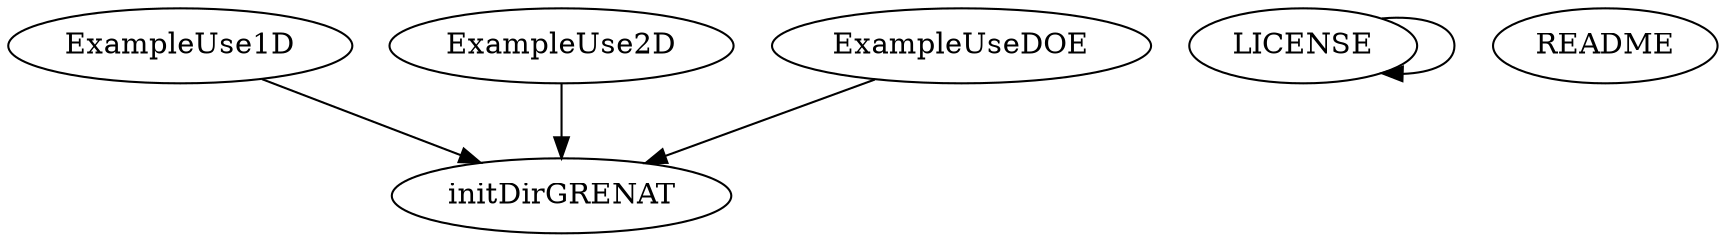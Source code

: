 /* Created by mdot for Matlab */
digraph m2html {
  ExampleUse1D -> initDirGRENAT;
  ExampleUse2D -> initDirGRENAT;
  ExampleUseDOE -> initDirGRENAT;
  LICENSE -> LICENSE;

  ExampleUse1D [URL="ExampleUse1D.html"];
  ExampleUse2D [URL="ExampleUse2D.html"];
  ExampleUseDOE [URL="ExampleUseDOE.html"];
  LICENSE [URL="LICENSE.html"];
  README [URL="README.html"];
  initDirGRENAT [URL="initDirGRENAT.html"];
}